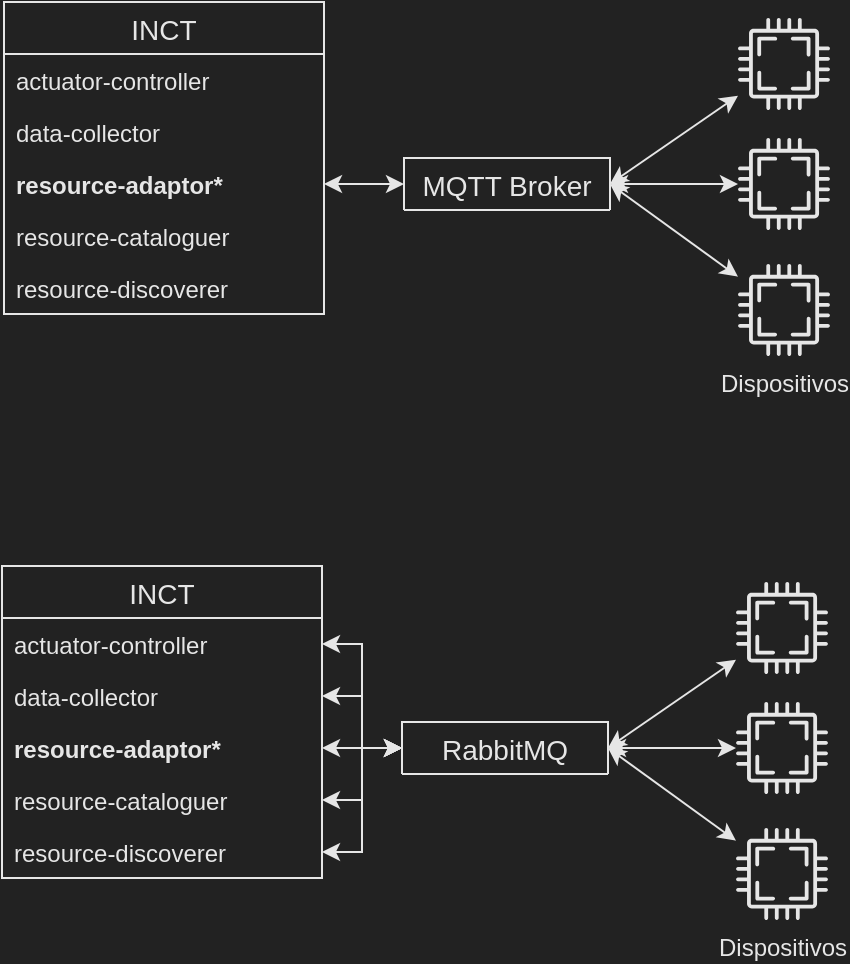 <mxfile version="12.8.8" type="device"><diagram id="C5RBs43oDa-KdzZeNtuy" name="Page-1"><mxGraphModel dx="946" dy="651" grid="0" gridSize="10" guides="1" tooltips="1" connect="1" arrows="1" fold="1" page="1" pageScale="1" pageWidth="827" pageHeight="1169" background="#222222" math="0" shadow="0"><root><mxCell id="WIyWlLk6GJQsqaUBKTNV-0"/><mxCell id="WIyWlLk6GJQsqaUBKTNV-1" parent="WIyWlLk6GJQsqaUBKTNV-0"/><mxCell id="z7Bzbqkx4B1tsS3JdugF-8" value="INCT" style="swimlane;fontStyle=0;childLayout=stackLayout;horizontal=1;startSize=26;horizontalStack=0;resizeParent=1;resizeParentMax=0;resizeLast=0;collapsible=1;marginBottom=0;align=center;fontSize=14;fontColor=#E6E6E6;fillColor=none;strokeColor=#E6E6E6;" vertex="1" parent="WIyWlLk6GJQsqaUBKTNV-1"><mxGeometry x="42" y="106" width="160" height="156" as="geometry"/></mxCell><mxCell id="z7Bzbqkx4B1tsS3JdugF-9" value="actuator-controller" style="text;strokeColor=none;fillColor=none;spacingLeft=4;spacingRight=4;overflow=hidden;rotatable=0;points=[[0,0.5],[1,0.5]];portConstraint=eastwest;fontSize=12;fontColor=#E6E6E6;" vertex="1" parent="z7Bzbqkx4B1tsS3JdugF-8"><mxGeometry y="26" width="160" height="26" as="geometry"/></mxCell><mxCell id="z7Bzbqkx4B1tsS3JdugF-10" value="data-collector" style="text;strokeColor=none;fillColor=none;spacingLeft=4;spacingRight=4;overflow=hidden;rotatable=0;points=[[0,0.5],[1,0.5]];portConstraint=eastwest;fontSize=12;fontColor=#E6E6E6;" vertex="1" parent="z7Bzbqkx4B1tsS3JdugF-8"><mxGeometry y="52" width="160" height="26" as="geometry"/></mxCell><mxCell id="z7Bzbqkx4B1tsS3JdugF-11" value="resource-adaptor*" style="text;strokeColor=none;fillColor=none;spacingLeft=4;spacingRight=4;overflow=hidden;rotatable=0;points=[[0,0.5],[1,0.5]];portConstraint=eastwest;fontSize=12;fontColor=#E6E6E6;fontStyle=1" vertex="1" parent="z7Bzbqkx4B1tsS3JdugF-8"><mxGeometry y="78" width="160" height="26" as="geometry"/></mxCell><mxCell id="z7Bzbqkx4B1tsS3JdugF-12" value="resource-cataloguer" style="text;strokeColor=none;fillColor=none;spacingLeft=4;spacingRight=4;overflow=hidden;rotatable=0;points=[[0,0.5],[1,0.5]];portConstraint=eastwest;fontSize=12;fontColor=#E6E6E6;" vertex="1" parent="z7Bzbqkx4B1tsS3JdugF-8"><mxGeometry y="104" width="160" height="26" as="geometry"/></mxCell><mxCell id="z7Bzbqkx4B1tsS3JdugF-13" value="resource-discoverer" style="text;strokeColor=none;fillColor=none;spacingLeft=4;spacingRight=4;overflow=hidden;rotatable=0;points=[[0,0.5],[1,0.5]];portConstraint=eastwest;fontSize=12;fontColor=#E6E6E6;" vertex="1" parent="z7Bzbqkx4B1tsS3JdugF-8"><mxGeometry y="130" width="160" height="26" as="geometry"/></mxCell><mxCell id="z7Bzbqkx4B1tsS3JdugF-14" style="edgeStyle=orthogonalEdgeStyle;rounded=0;orthogonalLoop=1;jettySize=auto;html=1;exitX=1;exitY=0.5;exitDx=0;exitDy=0;entryX=0;entryY=0.5;entryDx=0;entryDy=0;strokeColor=#E6E6E6;fontColor=#E6E6E6;startArrow=classic;startFill=1;" edge="1" parent="WIyWlLk6GJQsqaUBKTNV-1" source="z7Bzbqkx4B1tsS3JdugF-11" target="f0bl9Py0CLLweuK3wwc0-7"><mxGeometry relative="1" as="geometry"/></mxCell><mxCell id="z7Bzbqkx4B1tsS3JdugF-18" style="rounded=0;orthogonalLoop=1;jettySize=auto;html=1;exitX=1;exitY=0.5;exitDx=0;exitDy=0;startArrow=classic;startFill=1;strokeColor=#E6E6E6;fontColor=#E6E6E6;" edge="1" parent="WIyWlLk6GJQsqaUBKTNV-1" source="f0bl9Py0CLLweuK3wwc0-7" target="z7Bzbqkx4B1tsS3JdugF-24"><mxGeometry relative="1" as="geometry"><mxPoint x="403.5" y="165" as="targetPoint"/></mxGeometry></mxCell><mxCell id="z7Bzbqkx4B1tsS3JdugF-19" style="rounded=0;orthogonalLoop=1;jettySize=auto;html=1;exitX=1;exitY=0.5;exitDx=0;exitDy=0;startArrow=classic;startFill=1;strokeColor=#E6E6E6;fontColor=#E6E6E6;" edge="1" parent="WIyWlLk6GJQsqaUBKTNV-1" source="f0bl9Py0CLLweuK3wwc0-7" target="z7Bzbqkx4B1tsS3JdugF-26"><mxGeometry relative="1" as="geometry"><mxPoint x="440" y="197" as="targetPoint"/></mxGeometry></mxCell><mxCell id="z7Bzbqkx4B1tsS3JdugF-20" style="rounded=0;orthogonalLoop=1;jettySize=auto;html=1;exitX=1;exitY=0.5;exitDx=0;exitDy=0;startArrow=classic;startFill=1;strokeColor=#E6E6E6;fontColor=#E6E6E6;" edge="1" parent="WIyWlLk6GJQsqaUBKTNV-1" source="f0bl9Py0CLLweuK3wwc0-7" target="z7Bzbqkx4B1tsS3JdugF-27"><mxGeometry relative="1" as="geometry"><mxPoint x="403.5" y="230" as="targetPoint"/></mxGeometry></mxCell><mxCell id="f0bl9Py0CLLweuK3wwc0-7" value="MQTT Broker" style="swimlane;fontStyle=0;childLayout=stackLayout;horizontal=1;startSize=26;horizontalStack=0;resizeParent=1;resizeParentMax=0;resizeLast=0;collapsible=1;marginBottom=0;align=center;fontSize=14;fontColor=#E6E6E6;fillColor=none;strokeColor=#E6E6E6;" parent="WIyWlLk6GJQsqaUBKTNV-1" vertex="1"><mxGeometry x="242" y="184" width="103" height="26" as="geometry"/></mxCell><mxCell id="z7Bzbqkx4B1tsS3JdugF-24" value="" style="pointerEvents=1;shadow=0;dashed=0;html=1;strokeColor=none;fillColor=#E6E6E6;aspect=fixed;labelPosition=center;verticalLabelPosition=top;verticalAlign=bottom;align=center;outlineConnect=0;shape=mxgraph.vvd.cpu;fontColor=#E6E6E6;gradientColor=none;" vertex="1" parent="WIyWlLk6GJQsqaUBKTNV-1"><mxGeometry x="409" y="114" width="46" height="46" as="geometry"/></mxCell><mxCell id="z7Bzbqkx4B1tsS3JdugF-26" value="" style="pointerEvents=1;shadow=0;dashed=0;html=1;strokeColor=none;fillColor=#E6E6E6;aspect=fixed;labelPosition=center;verticalLabelPosition=bottom;verticalAlign=top;align=center;outlineConnect=0;shape=mxgraph.vvd.cpu;fontColor=#E6E6E6;gradientColor=none;" vertex="1" parent="WIyWlLk6GJQsqaUBKTNV-1"><mxGeometry x="409" y="174" width="46" height="46" as="geometry"/></mxCell><mxCell id="z7Bzbqkx4B1tsS3JdugF-27" value="&lt;font color=&quot;#E6E6E6&quot;&gt;Dispositivo&lt;/font&gt;s" style="pointerEvents=1;shadow=0;dashed=0;html=1;strokeColor=none;fillColor=#E6E6E6;aspect=fixed;labelPosition=center;verticalLabelPosition=bottom;verticalAlign=top;align=center;outlineConnect=0;shape=mxgraph.vvd.cpu;fontColor=#E6E6E6;gradientColor=none;" vertex="1" parent="WIyWlLk6GJQsqaUBKTNV-1"><mxGeometry x="409" y="237" width="46" height="46" as="geometry"/></mxCell><mxCell id="z7Bzbqkx4B1tsS3JdugF-36" style="edgeStyle=orthogonalEdgeStyle;rounded=0;orthogonalLoop=1;jettySize=auto;html=1;exitX=1;exitY=0.5;exitDx=0;exitDy=0;entryX=0;entryY=0.5;entryDx=0;entryDy=0;strokeColor=#E6E6E6;fontColor=#E6E6E6;startArrow=classic;startFill=1;" edge="1" parent="WIyWlLk6GJQsqaUBKTNV-1" source="z7Bzbqkx4B1tsS3JdugF-33" target="z7Bzbqkx4B1tsS3JdugF-40"><mxGeometry relative="1" as="geometry"/></mxCell><mxCell id="z7Bzbqkx4B1tsS3JdugF-37" style="rounded=0;orthogonalLoop=1;jettySize=auto;html=1;exitX=1;exitY=0.5;exitDx=0;exitDy=0;startArrow=classic;startFill=1;strokeColor=#E6E6E6;fontColor=#E6E6E6;" edge="1" parent="WIyWlLk6GJQsqaUBKTNV-1" source="z7Bzbqkx4B1tsS3JdugF-40" target="z7Bzbqkx4B1tsS3JdugF-41"><mxGeometry relative="1" as="geometry"><mxPoint x="402.5" y="447" as="targetPoint"/></mxGeometry></mxCell><mxCell id="z7Bzbqkx4B1tsS3JdugF-38" style="rounded=0;orthogonalLoop=1;jettySize=auto;html=1;exitX=1;exitY=0.5;exitDx=0;exitDy=0;startArrow=classic;startFill=1;strokeColor=#E6E6E6;fontColor=#E6E6E6;" edge="1" parent="WIyWlLk6GJQsqaUBKTNV-1" source="z7Bzbqkx4B1tsS3JdugF-40" target="z7Bzbqkx4B1tsS3JdugF-42"><mxGeometry relative="1" as="geometry"><mxPoint x="439" y="479" as="targetPoint"/></mxGeometry></mxCell><mxCell id="z7Bzbqkx4B1tsS3JdugF-39" style="rounded=0;orthogonalLoop=1;jettySize=auto;html=1;exitX=1;exitY=0.5;exitDx=0;exitDy=0;startArrow=classic;startFill=1;strokeColor=#E6E6E6;fontColor=#E6E6E6;" edge="1" parent="WIyWlLk6GJQsqaUBKTNV-1" source="z7Bzbqkx4B1tsS3JdugF-40" target="z7Bzbqkx4B1tsS3JdugF-43"><mxGeometry relative="1" as="geometry"><mxPoint x="402.5" y="512" as="targetPoint"/></mxGeometry></mxCell><mxCell id="z7Bzbqkx4B1tsS3JdugF-41" value="" style="pointerEvents=1;shadow=0;dashed=0;html=1;strokeColor=none;fillColor=#E6E6E6;aspect=fixed;labelPosition=center;verticalLabelPosition=top;verticalAlign=bottom;align=center;outlineConnect=0;shape=mxgraph.vvd.cpu;fontColor=#E6E6E6;gradientColor=none;" vertex="1" parent="WIyWlLk6GJQsqaUBKTNV-1"><mxGeometry x="408" y="396" width="46" height="46" as="geometry"/></mxCell><mxCell id="z7Bzbqkx4B1tsS3JdugF-42" value="" style="pointerEvents=1;shadow=0;dashed=0;html=1;strokeColor=none;fillColor=#E6E6E6;aspect=fixed;labelPosition=center;verticalLabelPosition=bottom;verticalAlign=top;align=center;outlineConnect=0;shape=mxgraph.vvd.cpu;fontColor=#E6E6E6;gradientColor=none;" vertex="1" parent="WIyWlLk6GJQsqaUBKTNV-1"><mxGeometry x="408" y="456" width="46" height="46" as="geometry"/></mxCell><mxCell id="z7Bzbqkx4B1tsS3JdugF-43" value="&lt;font color=&quot;#E6E6E6&quot;&gt;Dispositivo&lt;/font&gt;s" style="pointerEvents=1;shadow=0;dashed=0;html=1;strokeColor=none;fillColor=#E6E6E6;aspect=fixed;labelPosition=center;verticalLabelPosition=bottom;verticalAlign=top;align=center;outlineConnect=0;shape=mxgraph.vvd.cpu;fontColor=#E6E6E6;gradientColor=none;" vertex="1" parent="WIyWlLk6GJQsqaUBKTNV-1"><mxGeometry x="408" y="519" width="46" height="46" as="geometry"/></mxCell><mxCell id="z7Bzbqkx4B1tsS3JdugF-46" style="edgeStyle=orthogonalEdgeStyle;rounded=0;orthogonalLoop=1;jettySize=auto;html=1;exitX=1;exitY=0.25;exitDx=0;exitDy=0;entryX=0;entryY=0.5;entryDx=0;entryDy=0;startArrow=classic;startFill=1;strokeColor=#E6E6E6;fontColor=#E6E6E6;" edge="1" parent="WIyWlLk6GJQsqaUBKTNV-1" source="z7Bzbqkx4B1tsS3JdugF-30" target="z7Bzbqkx4B1tsS3JdugF-40"><mxGeometry relative="1" as="geometry"/></mxCell><mxCell id="z7Bzbqkx4B1tsS3JdugF-49" style="edgeStyle=orthogonalEdgeStyle;rounded=0;orthogonalLoop=1;jettySize=auto;html=1;exitX=1;exitY=0.75;exitDx=0;exitDy=0;entryX=0;entryY=0.5;entryDx=0;entryDy=0;startArrow=classic;startFill=1;strokeColor=#E6E6E6;fontColor=#E6E6E6;" edge="1" parent="WIyWlLk6GJQsqaUBKTNV-1" source="z7Bzbqkx4B1tsS3JdugF-30" target="z7Bzbqkx4B1tsS3JdugF-40"><mxGeometry relative="1" as="geometry"/></mxCell><mxCell id="z7Bzbqkx4B1tsS3JdugF-30" value="INCT" style="swimlane;fontStyle=0;childLayout=stackLayout;horizontal=1;startSize=26;horizontalStack=0;resizeParent=1;resizeParentMax=0;resizeLast=0;collapsible=1;marginBottom=0;align=center;fontSize=14;fontColor=#E6E6E6;fillColor=none;strokeColor=#E6E6E6;" vertex="1" parent="WIyWlLk6GJQsqaUBKTNV-1"><mxGeometry x="41" y="388" width="160" height="156" as="geometry"/></mxCell><mxCell id="z7Bzbqkx4B1tsS3JdugF-31" value="actuator-controller" style="text;strokeColor=none;fillColor=none;spacingLeft=4;spacingRight=4;overflow=hidden;rotatable=0;points=[[0,0.5],[1,0.5]];portConstraint=eastwest;fontSize=12;fontColor=#E6E6E6;" vertex="1" parent="z7Bzbqkx4B1tsS3JdugF-30"><mxGeometry y="26" width="160" height="26" as="geometry"/></mxCell><mxCell id="z7Bzbqkx4B1tsS3JdugF-32" value="data-collector" style="text;strokeColor=none;fillColor=none;spacingLeft=4;spacingRight=4;overflow=hidden;rotatable=0;points=[[0,0.5],[1,0.5]];portConstraint=eastwest;fontSize=12;fontColor=#E6E6E6;" vertex="1" parent="z7Bzbqkx4B1tsS3JdugF-30"><mxGeometry y="52" width="160" height="26" as="geometry"/></mxCell><mxCell id="z7Bzbqkx4B1tsS3JdugF-33" value="resource-adaptor*" style="text;strokeColor=none;fillColor=none;spacingLeft=4;spacingRight=4;overflow=hidden;rotatable=0;points=[[0,0.5],[1,0.5]];portConstraint=eastwest;fontSize=12;fontColor=#E6E6E6;fontStyle=1" vertex="1" parent="z7Bzbqkx4B1tsS3JdugF-30"><mxGeometry y="78" width="160" height="26" as="geometry"/></mxCell><mxCell id="z7Bzbqkx4B1tsS3JdugF-34" value="resource-cataloguer" style="text;strokeColor=none;fillColor=none;spacingLeft=4;spacingRight=4;overflow=hidden;rotatable=0;points=[[0,0.5],[1,0.5]];portConstraint=eastwest;fontSize=12;fontColor=#E6E6E6;" vertex="1" parent="z7Bzbqkx4B1tsS3JdugF-30"><mxGeometry y="104" width="160" height="26" as="geometry"/></mxCell><mxCell id="z7Bzbqkx4B1tsS3JdugF-35" value="resource-discoverer" style="text;strokeColor=none;fillColor=none;spacingLeft=4;spacingRight=4;overflow=hidden;rotatable=0;points=[[0,0.5],[1,0.5]];portConstraint=eastwest;fontSize=12;fontColor=#E6E6E6;" vertex="1" parent="z7Bzbqkx4B1tsS3JdugF-30"><mxGeometry y="130" width="160" height="26" as="geometry"/></mxCell><mxCell id="z7Bzbqkx4B1tsS3JdugF-40" value="RabbitMQ" style="swimlane;fontStyle=0;childLayout=stackLayout;horizontal=1;startSize=26;horizontalStack=0;resizeParent=1;resizeParentMax=0;resizeLast=0;collapsible=1;marginBottom=0;align=center;fontSize=14;fontColor=#E6E6E6;fillColor=none;strokeColor=#E6E6E6;" vertex="1" parent="WIyWlLk6GJQsqaUBKTNV-1"><mxGeometry x="241" y="466" width="103" height="26" as="geometry"/></mxCell><mxCell id="z7Bzbqkx4B1tsS3JdugF-47" style="edgeStyle=orthogonalEdgeStyle;rounded=0;orthogonalLoop=1;jettySize=auto;html=1;exitX=1;exitY=0.5;exitDx=0;exitDy=0;entryX=0;entryY=0.5;entryDx=0;entryDy=0;startArrow=classic;startFill=1;strokeColor=#E6E6E6;fontColor=#E6E6E6;" edge="1" parent="WIyWlLk6GJQsqaUBKTNV-1" source="z7Bzbqkx4B1tsS3JdugF-32" target="z7Bzbqkx4B1tsS3JdugF-40"><mxGeometry relative="1" as="geometry"/></mxCell><mxCell id="z7Bzbqkx4B1tsS3JdugF-50" style="edgeStyle=orthogonalEdgeStyle;rounded=0;orthogonalLoop=1;jettySize=auto;html=1;exitX=1;exitY=0.5;exitDx=0;exitDy=0;entryX=0;entryY=0.5;entryDx=0;entryDy=0;startArrow=classic;startFill=1;strokeColor=#E6E6E6;fontColor=#E6E6E6;" edge="1" parent="WIyWlLk6GJQsqaUBKTNV-1" source="z7Bzbqkx4B1tsS3JdugF-35" target="z7Bzbqkx4B1tsS3JdugF-40"><mxGeometry relative="1" as="geometry"/></mxCell></root></mxGraphModel></diagram></mxfile>